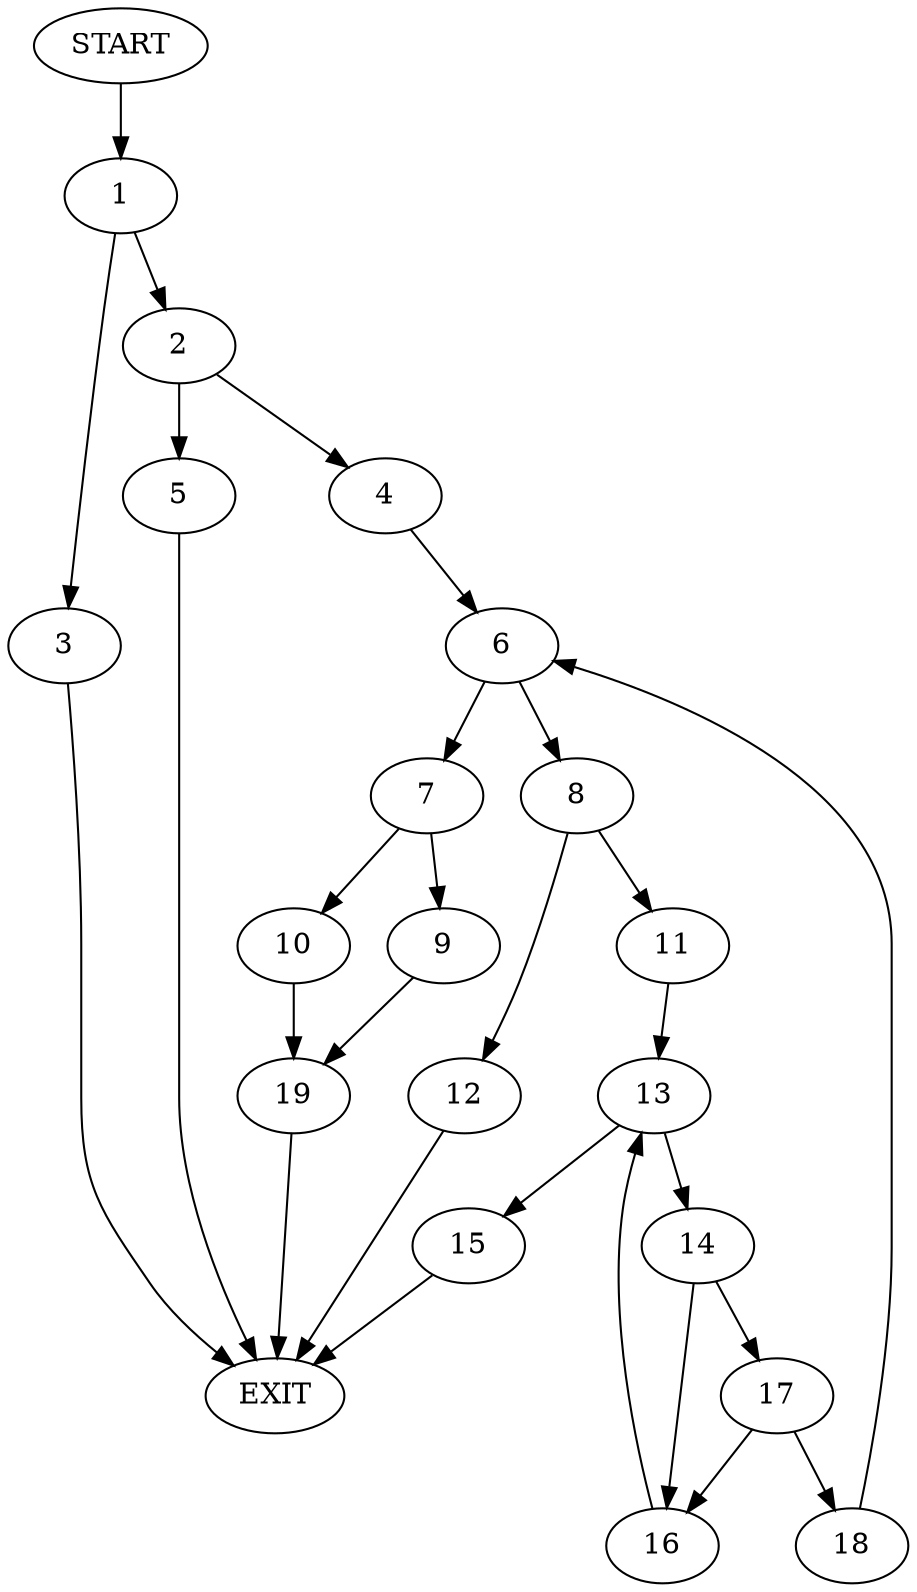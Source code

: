 digraph {
0 [label="START"]
20 [label="EXIT"]
0 -> 1
1 -> 2
1 -> 3
2 -> 4
2 -> 5
3 -> 20
4 -> 6
5 -> 20
6 -> 7
6 -> 8
7 -> 9
7 -> 10
8 -> 11
8 -> 12
11 -> 13
12 -> 20
13 -> 14
13 -> 15
14 -> 16
14 -> 17
15 -> 20
16 -> 13
17 -> 16
17 -> 18
18 -> 6
9 -> 19
10 -> 19
19 -> 20
}
